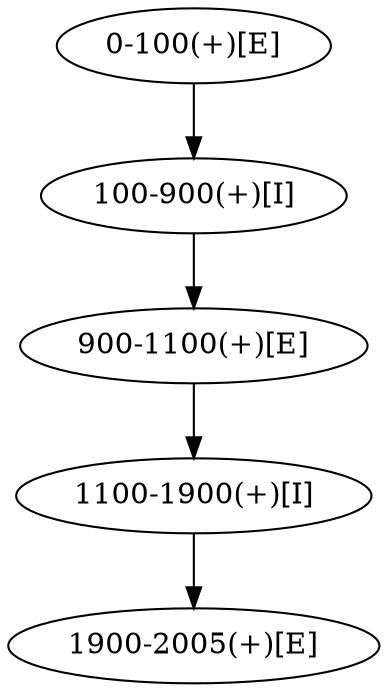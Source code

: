 strict digraph G {
"0-100(+)[E]" [ids="G1.1.1"];
"100-900(+)[I]" [ids="G1.1"];
"1900-2005(+)[E]" [ids="G2.1.2,G3.1.1"];
"900-1100(+)[E]" [ids="G1.1.2,G2.1.1"];
"1100-1900(+)[I]" [ids="G2.1"];
"0-100(+)[E]" -> "100-900(+)[I]";
"100-900(+)[I]" -> "900-1100(+)[E]";
"900-1100(+)[E]" -> "1100-1900(+)[I]";
"1100-1900(+)[I]" -> "1900-2005(+)[E]";
}
